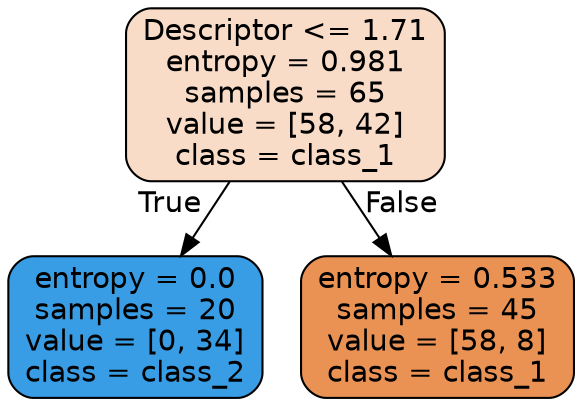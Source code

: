 digraph Tree {
node [shape=box, style="filled, rounded", color="black", fontname="helvetica"] ;
edge [fontname="helvetica"] ;
0 [label="Descriptor <= 1.71\nentropy = 0.981\nsamples = 65\nvalue = [58, 42]\nclass = class_1", fillcolor="#f8dcc8"] ;
1 [label="entropy = 0.0\nsamples = 20\nvalue = [0, 34]\nclass = class_2", fillcolor="#399de5"] ;
0 -> 1 [labeldistance=2.5, labelangle=45, headlabel="True"] ;
2 [label="entropy = 0.533\nsamples = 45\nvalue = [58, 8]\nclass = class_1", fillcolor="#e99254"] ;
0 -> 2 [labeldistance=2.5, labelangle=-45, headlabel="False"] ;
}